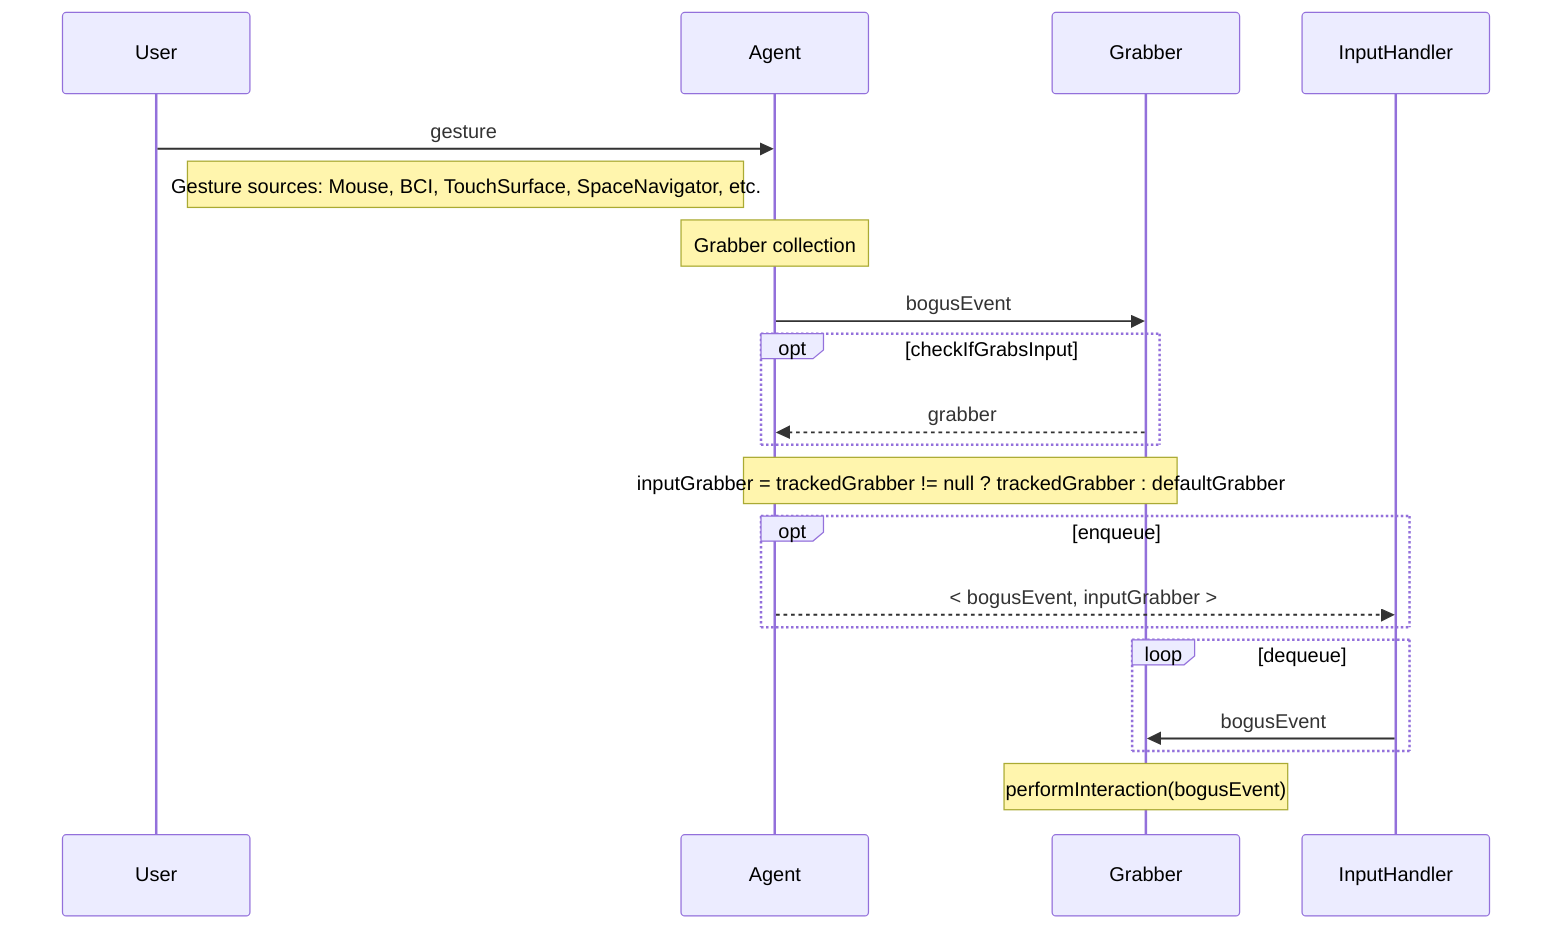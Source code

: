 sequenceDiagram
    User->>Agent: gesture
    Note right of User: Gesture sources: Mouse, BCI, TouchSurface, SpaceNavigator, etc.
    Note over Agent: Grabber collection
    %loop update
        Agent->>Grabber: bogusEvent
    %end
    opt checkIfGrabsInput
        Grabber-->>Agent: grabber
    end
    Note over Agent,Grabber: inputGrabber = trackedGrabber != null ? trackedGrabber : defaultGrabber
    opt enqueue
        Agent-->>InputHandler: < bogusEvent, inputGrabber >
    end
    loop dequeue
      InputHandler->>Grabber: bogusEvent
    end
    Note over Grabber: performInteraction(bogusEvent)
